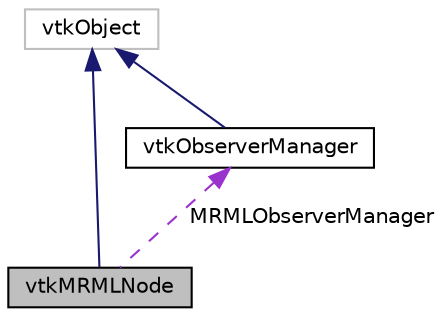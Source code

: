 digraph "vtkMRMLNode"
{
  bgcolor="transparent";
  edge [fontname="Helvetica",fontsize="10",labelfontname="Helvetica",labelfontsize="10"];
  node [fontname="Helvetica",fontsize="10",shape=record];
  Node140 [label="vtkMRMLNode",height=0.2,width=0.4,color="black", fillcolor="grey75", style="filled", fontcolor="black"];
  Node141 -> Node140 [dir="back",color="midnightblue",fontsize="10",style="solid",fontname="Helvetica"];
  Node141 [label="vtkObject",height=0.2,width=0.4,color="grey75"];
  Node142 -> Node140 [dir="back",color="darkorchid3",fontsize="10",style="dashed",label=" MRMLObserverManager" ,fontname="Helvetica"];
  Node142 [label="vtkObserverManager",height=0.2,width=0.4,color="black",URL="$classvtkObserverManager.html",tooltip="Manages adding and deleting of obserevers with events. "];
  Node141 -> Node142 [dir="back",color="midnightblue",fontsize="10",style="solid",fontname="Helvetica"];
}
